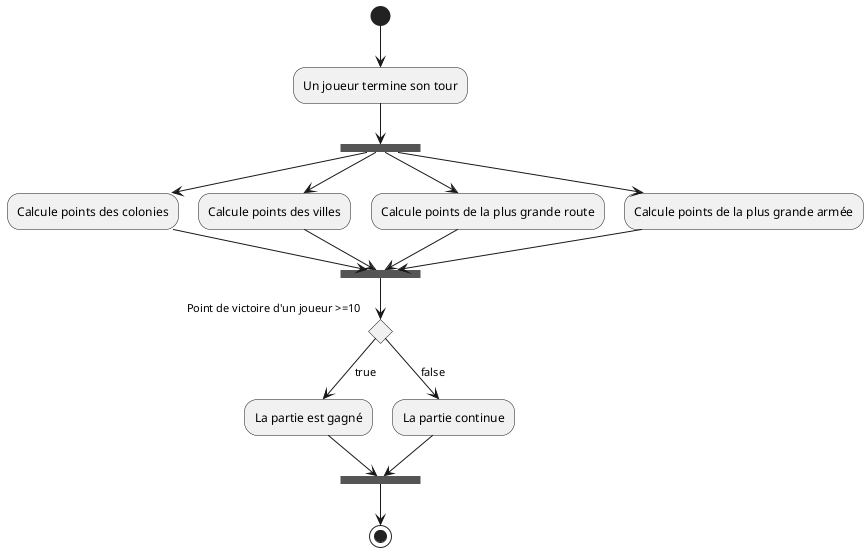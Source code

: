 @startuml
(*) --> "Un joueur termine son tour"
-->===B1===
===B1===-->"Calcule points des colonies"
===B1===-->"Calcule points des villes"
===B1===-->"Calcule points de la plus grande route"
===B1===-->"Calcule points de la plus grande armée"
"Calcule points des colonies"-->===B2===
"Calcule points des villes"-->===B2===
"Calcule points de la plus grande route"-->===B2===
"Calcule points de la plus grande armée"-->===B2===
===B2===--> if "Point de victoire d'un joueur >=10"
-->[true] "La partie est gagné"
else
-->[false]"La partie continue"
"La partie est gagné"-->===B3===
"La partie continue"-->===B3===
===B3===-->(*)
@enduml